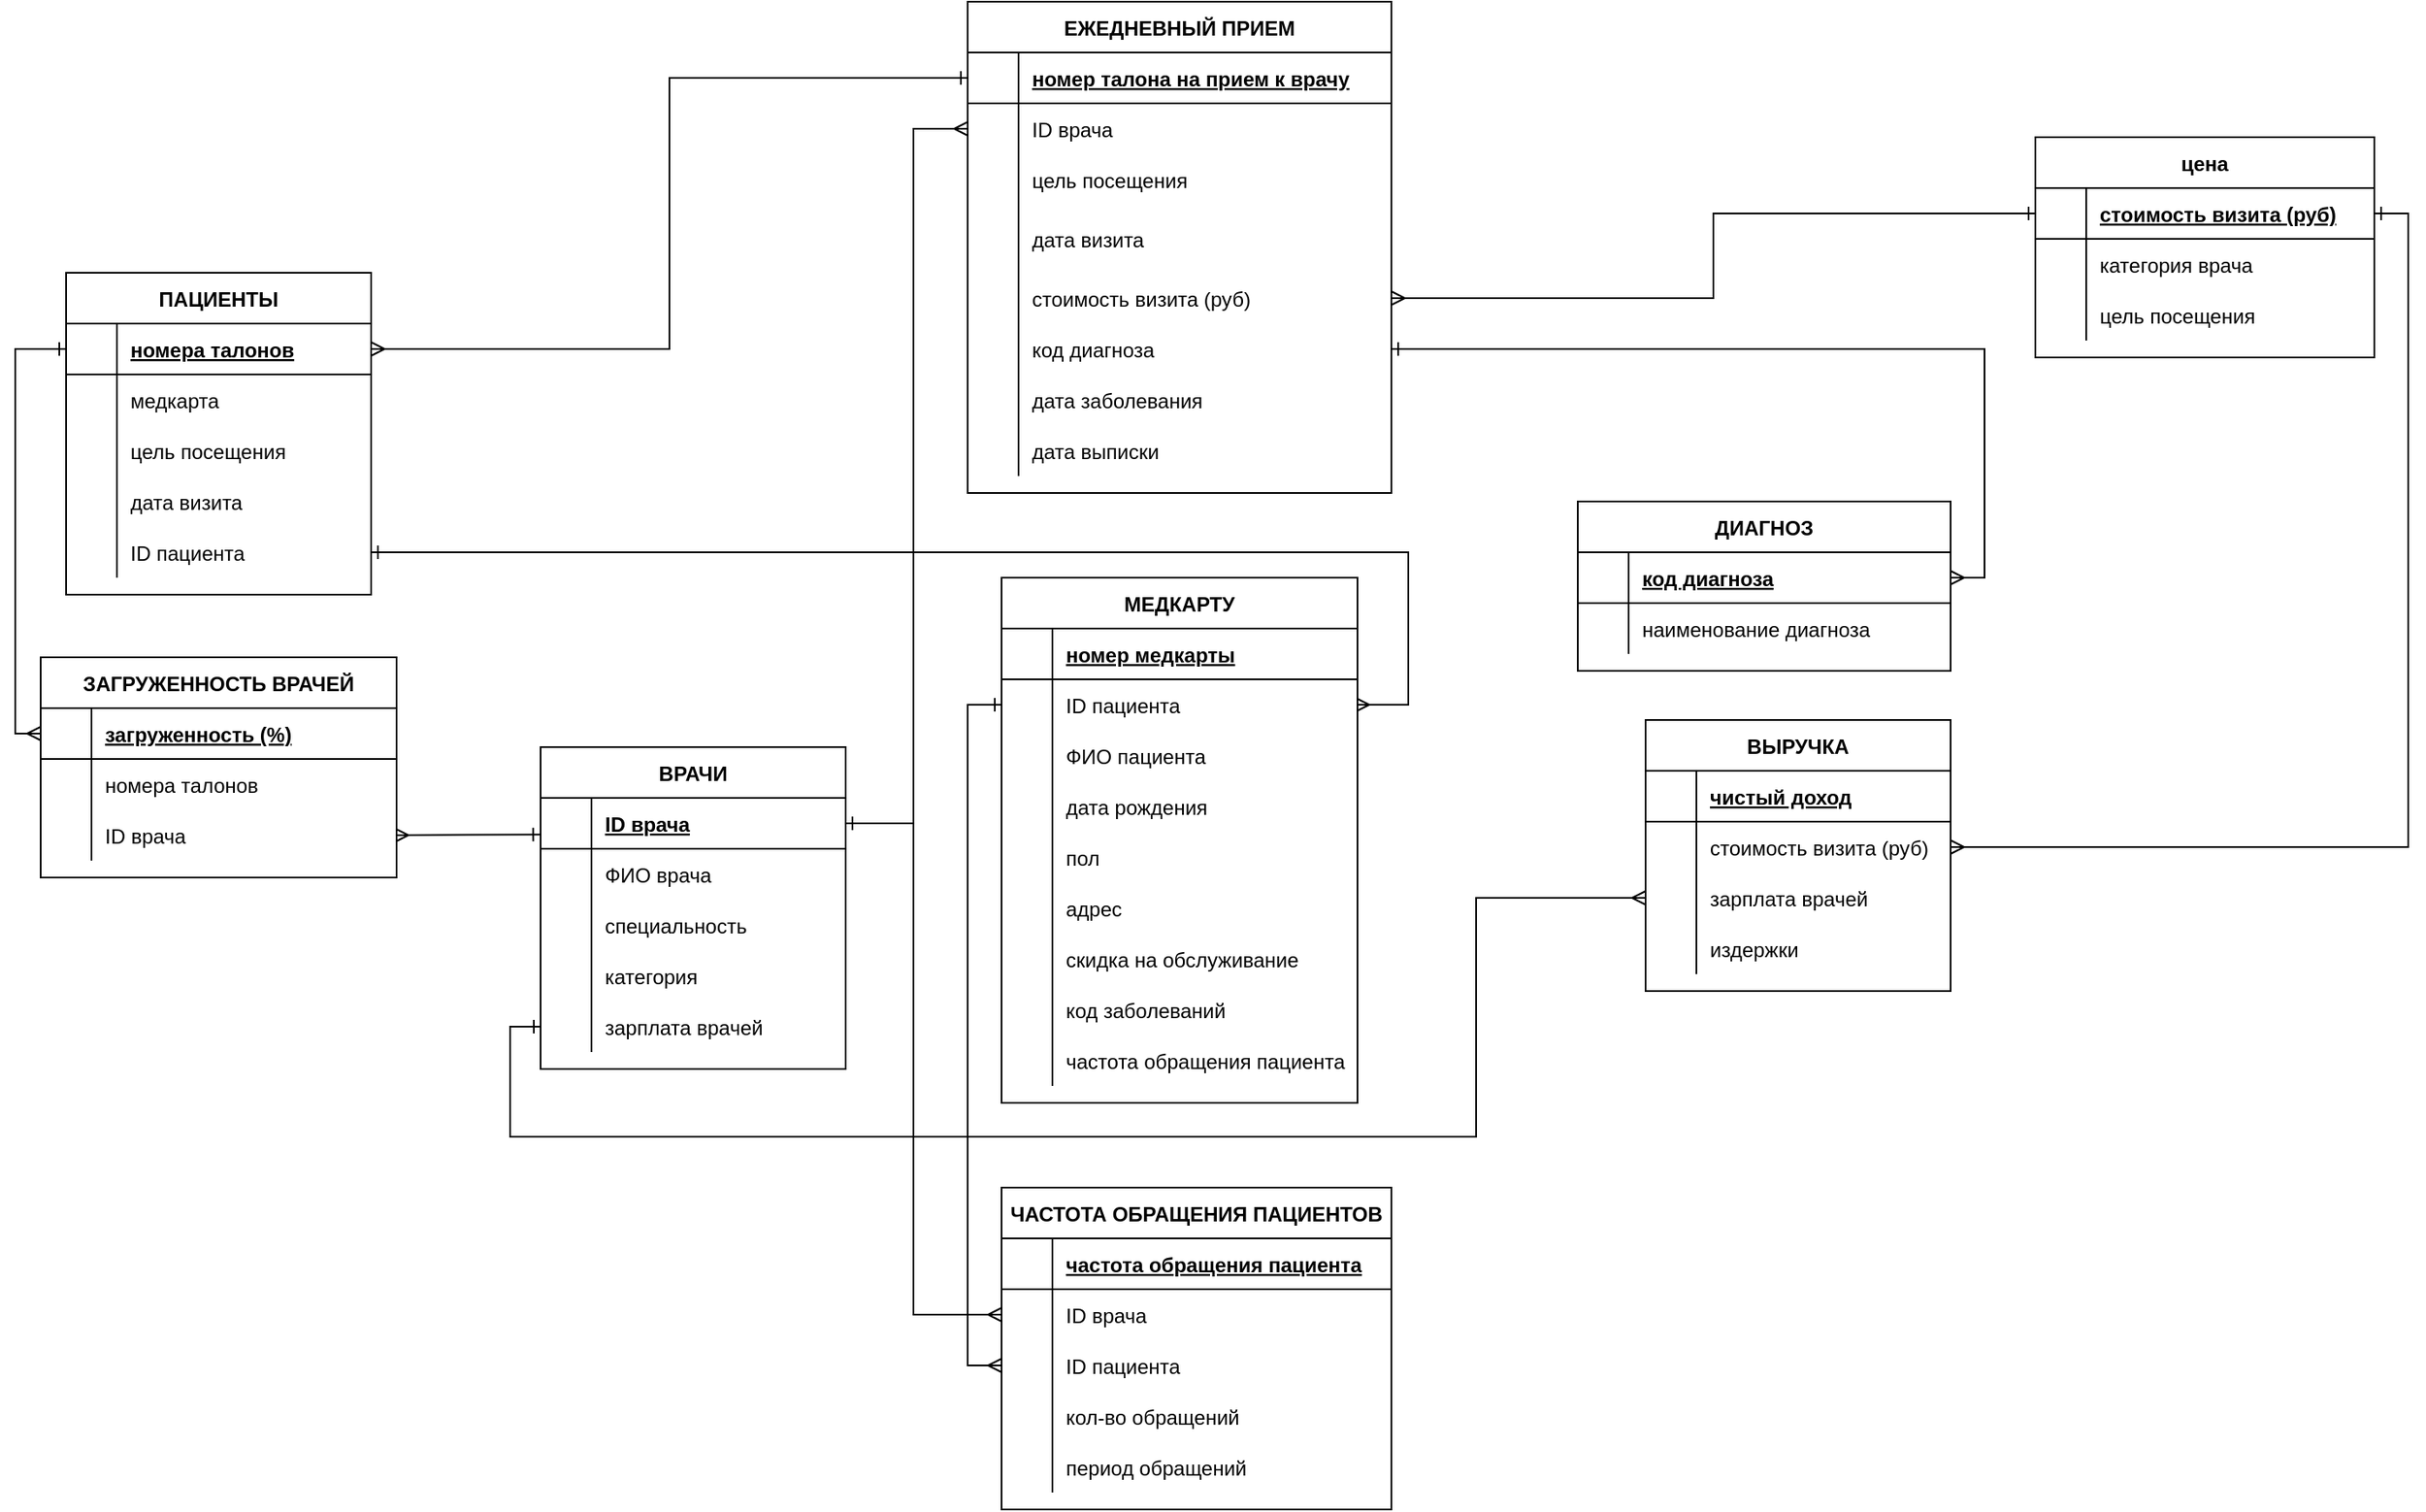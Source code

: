 <mxfile version="20.5.1" type="device"><diagram id="1L2jjE3MVTDC1sQP8m2C" name="Страница 1"><mxGraphModel dx="2031" dy="1134" grid="1" gridSize="10" guides="1" tooltips="1" connect="1" arrows="1" fold="1" page="1" pageScale="1" pageWidth="1654" pageHeight="1169" math="0" shadow="0"><root><mxCell id="0"/><mxCell id="1" parent="0"/><mxCell id="R3O_y7jzleM0_9nCYEC4-1" value="ВРАЧИ" style="shape=table;startSize=30;container=1;collapsible=1;childLayout=tableLayout;fixedRows=1;rowLines=0;fontStyle=1;align=center;resizeLast=1;" parent="1" vertex="1"><mxGeometry x="431" y="579" width="180" height="190" as="geometry"/></mxCell><mxCell id="R3O_y7jzleM0_9nCYEC4-2" value="" style="shape=tableRow;horizontal=0;startSize=0;swimlaneHead=0;swimlaneBody=0;fillColor=none;collapsible=0;dropTarget=0;points=[[0,0.5],[1,0.5]];portConstraint=eastwest;top=0;left=0;right=0;bottom=1;" parent="R3O_y7jzleM0_9nCYEC4-1" vertex="1"><mxGeometry y="30" width="180" height="30" as="geometry"/></mxCell><mxCell id="R3O_y7jzleM0_9nCYEC4-3" value="" style="shape=partialRectangle;connectable=0;fillColor=none;top=0;left=0;bottom=0;right=0;fontStyle=1;overflow=hidden;" parent="R3O_y7jzleM0_9nCYEC4-2" vertex="1"><mxGeometry width="30" height="30" as="geometry"><mxRectangle width="30" height="30" as="alternateBounds"/></mxGeometry></mxCell><mxCell id="R3O_y7jzleM0_9nCYEC4-4" value="ID врача" style="shape=partialRectangle;connectable=0;fillColor=none;top=0;left=0;bottom=0;right=0;align=left;spacingLeft=6;fontStyle=5;overflow=hidden;" parent="R3O_y7jzleM0_9nCYEC4-2" vertex="1"><mxGeometry x="30" width="150" height="30" as="geometry"><mxRectangle width="150" height="30" as="alternateBounds"/></mxGeometry></mxCell><mxCell id="R3O_y7jzleM0_9nCYEC4-5" value="" style="shape=tableRow;horizontal=0;startSize=0;swimlaneHead=0;swimlaneBody=0;fillColor=none;collapsible=0;dropTarget=0;points=[[0,0.5],[1,0.5]];portConstraint=eastwest;top=0;left=0;right=0;bottom=0;" parent="R3O_y7jzleM0_9nCYEC4-1" vertex="1"><mxGeometry y="60" width="180" height="30" as="geometry"/></mxCell><mxCell id="R3O_y7jzleM0_9nCYEC4-6" value="" style="shape=partialRectangle;connectable=0;fillColor=none;top=0;left=0;bottom=0;right=0;editable=1;overflow=hidden;" parent="R3O_y7jzleM0_9nCYEC4-5" vertex="1"><mxGeometry width="30" height="30" as="geometry"><mxRectangle width="30" height="30" as="alternateBounds"/></mxGeometry></mxCell><mxCell id="R3O_y7jzleM0_9nCYEC4-7" value="ФИО врача" style="shape=partialRectangle;connectable=0;fillColor=none;top=0;left=0;bottom=0;right=0;align=left;spacingLeft=6;overflow=hidden;" parent="R3O_y7jzleM0_9nCYEC4-5" vertex="1"><mxGeometry x="30" width="150" height="30" as="geometry"><mxRectangle width="150" height="30" as="alternateBounds"/></mxGeometry></mxCell><mxCell id="R3O_y7jzleM0_9nCYEC4-8" value="" style="shape=tableRow;horizontal=0;startSize=0;swimlaneHead=0;swimlaneBody=0;fillColor=none;collapsible=0;dropTarget=0;points=[[0,0.5],[1,0.5]];portConstraint=eastwest;top=0;left=0;right=0;bottom=0;" parent="R3O_y7jzleM0_9nCYEC4-1" vertex="1"><mxGeometry y="90" width="180" height="30" as="geometry"/></mxCell><mxCell id="R3O_y7jzleM0_9nCYEC4-9" value="" style="shape=partialRectangle;connectable=0;fillColor=none;top=0;left=0;bottom=0;right=0;editable=1;overflow=hidden;" parent="R3O_y7jzleM0_9nCYEC4-8" vertex="1"><mxGeometry width="30" height="30" as="geometry"><mxRectangle width="30" height="30" as="alternateBounds"/></mxGeometry></mxCell><mxCell id="R3O_y7jzleM0_9nCYEC4-10" value="специальность" style="shape=partialRectangle;connectable=0;fillColor=none;top=0;left=0;bottom=0;right=0;align=left;spacingLeft=6;overflow=hidden;" parent="R3O_y7jzleM0_9nCYEC4-8" vertex="1"><mxGeometry x="30" width="150" height="30" as="geometry"><mxRectangle width="150" height="30" as="alternateBounds"/></mxGeometry></mxCell><mxCell id="R3O_y7jzleM0_9nCYEC4-11" value="" style="shape=tableRow;horizontal=0;startSize=0;swimlaneHead=0;swimlaneBody=0;fillColor=none;collapsible=0;dropTarget=0;points=[[0,0.5],[1,0.5]];portConstraint=eastwest;top=0;left=0;right=0;bottom=0;" parent="R3O_y7jzleM0_9nCYEC4-1" vertex="1"><mxGeometry y="120" width="180" height="30" as="geometry"/></mxCell><mxCell id="R3O_y7jzleM0_9nCYEC4-12" value="" style="shape=partialRectangle;connectable=0;fillColor=none;top=0;left=0;bottom=0;right=0;editable=1;overflow=hidden;" parent="R3O_y7jzleM0_9nCYEC4-11" vertex="1"><mxGeometry width="30" height="30" as="geometry"><mxRectangle width="30" height="30" as="alternateBounds"/></mxGeometry></mxCell><mxCell id="R3O_y7jzleM0_9nCYEC4-13" value="категория" style="shape=partialRectangle;connectable=0;fillColor=none;top=0;left=0;bottom=0;right=0;align=left;spacingLeft=6;overflow=hidden;" parent="R3O_y7jzleM0_9nCYEC4-11" vertex="1"><mxGeometry x="30" width="150" height="30" as="geometry"><mxRectangle width="150" height="30" as="alternateBounds"/></mxGeometry></mxCell><mxCell id="nGjcctFm6rh0AoMAXf_1-75" style="shape=tableRow;horizontal=0;startSize=0;swimlaneHead=0;swimlaneBody=0;fillColor=none;collapsible=0;dropTarget=0;points=[[0,0.5],[1,0.5]];portConstraint=eastwest;top=0;left=0;right=0;bottom=0;" parent="R3O_y7jzleM0_9nCYEC4-1" vertex="1"><mxGeometry y="150" width="180" height="30" as="geometry"/></mxCell><mxCell id="nGjcctFm6rh0AoMAXf_1-76" style="shape=partialRectangle;connectable=0;fillColor=none;top=0;left=0;bottom=0;right=0;editable=1;overflow=hidden;" parent="nGjcctFm6rh0AoMAXf_1-75" vertex="1"><mxGeometry width="30" height="30" as="geometry"><mxRectangle width="30" height="30" as="alternateBounds"/></mxGeometry></mxCell><mxCell id="nGjcctFm6rh0AoMAXf_1-77" value="зарплата врачей" style="shape=partialRectangle;connectable=0;fillColor=none;top=0;left=0;bottom=0;right=0;align=left;spacingLeft=6;overflow=hidden;" parent="nGjcctFm6rh0AoMAXf_1-75" vertex="1"><mxGeometry x="30" width="150" height="30" as="geometry"><mxRectangle width="150" height="30" as="alternateBounds"/></mxGeometry></mxCell><mxCell id="R3O_y7jzleM0_9nCYEC4-22" value="МЕДКАРТУ" style="shape=table;startSize=30;container=1;collapsible=1;childLayout=tableLayout;fixedRows=1;rowLines=0;fontStyle=1;align=center;resizeLast=1;" parent="1" vertex="1"><mxGeometry x="703" y="479" width="210" height="310" as="geometry"/></mxCell><mxCell id="R3O_y7jzleM0_9nCYEC4-23" value="" style="shape=tableRow;horizontal=0;startSize=0;swimlaneHead=0;swimlaneBody=0;fillColor=none;collapsible=0;dropTarget=0;points=[[0,0.5],[1,0.5]];portConstraint=eastwest;top=0;left=0;right=0;bottom=1;" parent="R3O_y7jzleM0_9nCYEC4-22" vertex="1"><mxGeometry y="30" width="210" height="30" as="geometry"/></mxCell><mxCell id="R3O_y7jzleM0_9nCYEC4-24" value="" style="shape=partialRectangle;connectable=0;fillColor=none;top=0;left=0;bottom=0;right=0;fontStyle=1;overflow=hidden;" parent="R3O_y7jzleM0_9nCYEC4-23" vertex="1"><mxGeometry width="30" height="30" as="geometry"><mxRectangle width="30" height="30" as="alternateBounds"/></mxGeometry></mxCell><mxCell id="R3O_y7jzleM0_9nCYEC4-25" value="номер медкарты" style="shape=partialRectangle;connectable=0;fillColor=none;top=0;left=0;bottom=0;right=0;align=left;spacingLeft=6;fontStyle=5;overflow=hidden;" parent="R3O_y7jzleM0_9nCYEC4-23" vertex="1"><mxGeometry x="30" width="180" height="30" as="geometry"><mxRectangle width="180" height="30" as="alternateBounds"/></mxGeometry></mxCell><mxCell id="CXmfwNhkDNvcITNnmjPs-4" style="shape=tableRow;horizontal=0;startSize=0;swimlaneHead=0;swimlaneBody=0;fillColor=none;collapsible=0;dropTarget=0;points=[[0,0.5],[1,0.5]];portConstraint=eastwest;top=0;left=0;right=0;bottom=0;" parent="R3O_y7jzleM0_9nCYEC4-22" vertex="1"><mxGeometry y="60" width="210" height="30" as="geometry"/></mxCell><mxCell id="CXmfwNhkDNvcITNnmjPs-5" style="shape=partialRectangle;connectable=0;fillColor=none;top=0;left=0;bottom=0;right=0;editable=1;overflow=hidden;" parent="CXmfwNhkDNvcITNnmjPs-4" vertex="1"><mxGeometry width="30" height="30" as="geometry"><mxRectangle width="30" height="30" as="alternateBounds"/></mxGeometry></mxCell><mxCell id="CXmfwNhkDNvcITNnmjPs-6" value="ID пациента" style="shape=partialRectangle;connectable=0;fillColor=none;top=0;left=0;bottom=0;right=0;align=left;spacingLeft=6;overflow=hidden;" parent="CXmfwNhkDNvcITNnmjPs-4" vertex="1"><mxGeometry x="30" width="180" height="30" as="geometry"><mxRectangle width="180" height="30" as="alternateBounds"/></mxGeometry></mxCell><mxCell id="R3O_y7jzleM0_9nCYEC4-26" value="" style="shape=tableRow;horizontal=0;startSize=0;swimlaneHead=0;swimlaneBody=0;fillColor=none;collapsible=0;dropTarget=0;points=[[0,0.5],[1,0.5]];portConstraint=eastwest;top=0;left=0;right=0;bottom=0;" parent="R3O_y7jzleM0_9nCYEC4-22" vertex="1"><mxGeometry y="90" width="210" height="30" as="geometry"/></mxCell><mxCell id="R3O_y7jzleM0_9nCYEC4-27" value="" style="shape=partialRectangle;connectable=0;fillColor=none;top=0;left=0;bottom=0;right=0;editable=1;overflow=hidden;" parent="R3O_y7jzleM0_9nCYEC4-26" vertex="1"><mxGeometry width="30" height="30" as="geometry"><mxRectangle width="30" height="30" as="alternateBounds"/></mxGeometry></mxCell><mxCell id="R3O_y7jzleM0_9nCYEC4-28" value="ФИО пациента" style="shape=partialRectangle;connectable=0;fillColor=none;top=0;left=0;bottom=0;right=0;align=left;spacingLeft=6;overflow=hidden;" parent="R3O_y7jzleM0_9nCYEC4-26" vertex="1"><mxGeometry x="30" width="180" height="30" as="geometry"><mxRectangle width="180" height="30" as="alternateBounds"/></mxGeometry></mxCell><mxCell id="R3O_y7jzleM0_9nCYEC4-29" value="" style="shape=tableRow;horizontal=0;startSize=0;swimlaneHead=0;swimlaneBody=0;fillColor=none;collapsible=0;dropTarget=0;points=[[0,0.5],[1,0.5]];portConstraint=eastwest;top=0;left=0;right=0;bottom=0;" parent="R3O_y7jzleM0_9nCYEC4-22" vertex="1"><mxGeometry y="120" width="210" height="30" as="geometry"/></mxCell><mxCell id="R3O_y7jzleM0_9nCYEC4-30" value="" style="shape=partialRectangle;connectable=0;fillColor=none;top=0;left=0;bottom=0;right=0;editable=1;overflow=hidden;" parent="R3O_y7jzleM0_9nCYEC4-29" vertex="1"><mxGeometry width="30" height="30" as="geometry"><mxRectangle width="30" height="30" as="alternateBounds"/></mxGeometry></mxCell><mxCell id="R3O_y7jzleM0_9nCYEC4-31" value="дата рождения" style="shape=partialRectangle;connectable=0;fillColor=none;top=0;left=0;bottom=0;right=0;align=left;spacingLeft=6;overflow=hidden;" parent="R3O_y7jzleM0_9nCYEC4-29" vertex="1"><mxGeometry x="30" width="180" height="30" as="geometry"><mxRectangle width="180" height="30" as="alternateBounds"/></mxGeometry></mxCell><mxCell id="R3O_y7jzleM0_9nCYEC4-191" style="shape=tableRow;horizontal=0;startSize=0;swimlaneHead=0;swimlaneBody=0;fillColor=none;collapsible=0;dropTarget=0;points=[[0,0.5],[1,0.5]];portConstraint=eastwest;top=0;left=0;right=0;bottom=0;" parent="R3O_y7jzleM0_9nCYEC4-22" vertex="1"><mxGeometry y="150" width="210" height="30" as="geometry"/></mxCell><mxCell id="R3O_y7jzleM0_9nCYEC4-192" style="shape=partialRectangle;connectable=0;fillColor=none;top=0;left=0;bottom=0;right=0;editable=1;overflow=hidden;" parent="R3O_y7jzleM0_9nCYEC4-191" vertex="1"><mxGeometry width="30" height="30" as="geometry"><mxRectangle width="30" height="30" as="alternateBounds"/></mxGeometry></mxCell><mxCell id="R3O_y7jzleM0_9nCYEC4-193" value="пол" style="shape=partialRectangle;connectable=0;fillColor=none;top=0;left=0;bottom=0;right=0;align=left;spacingLeft=6;overflow=hidden;" parent="R3O_y7jzleM0_9nCYEC4-191" vertex="1"><mxGeometry x="30" width="180" height="30" as="geometry"><mxRectangle width="180" height="30" as="alternateBounds"/></mxGeometry></mxCell><mxCell id="R3O_y7jzleM0_9nCYEC4-32" value="" style="shape=tableRow;horizontal=0;startSize=0;swimlaneHead=0;swimlaneBody=0;fillColor=none;collapsible=0;dropTarget=0;points=[[0,0.5],[1,0.5]];portConstraint=eastwest;top=0;left=0;right=0;bottom=0;" parent="R3O_y7jzleM0_9nCYEC4-22" vertex="1"><mxGeometry y="180" width="210" height="30" as="geometry"/></mxCell><mxCell id="R3O_y7jzleM0_9nCYEC4-33" value="" style="shape=partialRectangle;connectable=0;fillColor=none;top=0;left=0;bottom=0;right=0;editable=1;overflow=hidden;" parent="R3O_y7jzleM0_9nCYEC4-32" vertex="1"><mxGeometry width="30" height="30" as="geometry"><mxRectangle width="30" height="30" as="alternateBounds"/></mxGeometry></mxCell><mxCell id="R3O_y7jzleM0_9nCYEC4-34" value="адрес" style="shape=partialRectangle;connectable=0;fillColor=none;top=0;left=0;bottom=0;right=0;align=left;spacingLeft=6;overflow=hidden;" parent="R3O_y7jzleM0_9nCYEC4-32" vertex="1"><mxGeometry x="30" width="180" height="30" as="geometry"><mxRectangle width="180" height="30" as="alternateBounds"/></mxGeometry></mxCell><mxCell id="R3O_y7jzleM0_9nCYEC4-201" style="shape=tableRow;horizontal=0;startSize=0;swimlaneHead=0;swimlaneBody=0;fillColor=none;collapsible=0;dropTarget=0;points=[[0,0.5],[1,0.5]];portConstraint=eastwest;top=0;left=0;right=0;bottom=0;" parent="R3O_y7jzleM0_9nCYEC4-22" vertex="1"><mxGeometry y="210" width="210" height="30" as="geometry"/></mxCell><mxCell id="R3O_y7jzleM0_9nCYEC4-202" style="shape=partialRectangle;connectable=0;fillColor=none;top=0;left=0;bottom=0;right=0;editable=1;overflow=hidden;" parent="R3O_y7jzleM0_9nCYEC4-201" vertex="1"><mxGeometry width="30" height="30" as="geometry"><mxRectangle width="30" height="30" as="alternateBounds"/></mxGeometry></mxCell><mxCell id="R3O_y7jzleM0_9nCYEC4-203" value="скидка на обслуживание" style="shape=partialRectangle;connectable=0;fillColor=none;top=0;left=0;bottom=0;right=0;align=left;spacingLeft=6;overflow=hidden;" parent="R3O_y7jzleM0_9nCYEC4-201" vertex="1"><mxGeometry x="30" width="180" height="30" as="geometry"><mxRectangle width="180" height="30" as="alternateBounds"/></mxGeometry></mxCell><mxCell id="nGjcctFm6rh0AoMAXf_1-33" style="shape=tableRow;horizontal=0;startSize=0;swimlaneHead=0;swimlaneBody=0;fillColor=none;collapsible=0;dropTarget=0;points=[[0,0.5],[1,0.5]];portConstraint=eastwest;top=0;left=0;right=0;bottom=0;" parent="R3O_y7jzleM0_9nCYEC4-22" vertex="1"><mxGeometry y="240" width="210" height="30" as="geometry"/></mxCell><mxCell id="nGjcctFm6rh0AoMAXf_1-34" style="shape=partialRectangle;connectable=0;fillColor=none;top=0;left=0;bottom=0;right=0;editable=1;overflow=hidden;" parent="nGjcctFm6rh0AoMAXf_1-33" vertex="1"><mxGeometry width="30" height="30" as="geometry"><mxRectangle width="30" height="30" as="alternateBounds"/></mxGeometry></mxCell><mxCell id="nGjcctFm6rh0AoMAXf_1-35" value="код заболеваний" style="shape=partialRectangle;connectable=0;fillColor=none;top=0;left=0;bottom=0;right=0;align=left;spacingLeft=6;overflow=hidden;" parent="nGjcctFm6rh0AoMAXf_1-33" vertex="1"><mxGeometry x="30" width="180" height="30" as="geometry"><mxRectangle width="180" height="30" as="alternateBounds"/></mxGeometry></mxCell><mxCell id="nGjcctFm6rh0AoMAXf_1-72" style="shape=tableRow;horizontal=0;startSize=0;swimlaneHead=0;swimlaneBody=0;fillColor=none;collapsible=0;dropTarget=0;points=[[0,0.5],[1,0.5]];portConstraint=eastwest;top=0;left=0;right=0;bottom=0;" parent="R3O_y7jzleM0_9nCYEC4-22" vertex="1"><mxGeometry y="270" width="210" height="30" as="geometry"/></mxCell><mxCell id="nGjcctFm6rh0AoMAXf_1-73" style="shape=partialRectangle;connectable=0;fillColor=none;top=0;left=0;bottom=0;right=0;editable=1;overflow=hidden;" parent="nGjcctFm6rh0AoMAXf_1-72" vertex="1"><mxGeometry width="30" height="30" as="geometry"><mxRectangle width="30" height="30" as="alternateBounds"/></mxGeometry></mxCell><mxCell id="nGjcctFm6rh0AoMAXf_1-74" value="частота обращения пациента" style="shape=partialRectangle;connectable=0;fillColor=none;top=0;left=0;bottom=0;right=0;align=left;spacingLeft=6;overflow=hidden;" parent="nGjcctFm6rh0AoMAXf_1-72" vertex="1"><mxGeometry x="30" width="180" height="30" as="geometry"><mxRectangle width="180" height="30" as="alternateBounds"/></mxGeometry></mxCell><mxCell id="R3O_y7jzleM0_9nCYEC4-55" value="ЕЖЕДНЕВНЫЙ ПРИЕМ" style="shape=table;startSize=30;container=1;collapsible=1;childLayout=tableLayout;fixedRows=1;rowLines=0;fontStyle=1;align=center;resizeLast=1;" parent="1" vertex="1"><mxGeometry x="683" y="139" width="250" height="290" as="geometry"><mxRectangle x="90" y="540" width="180" height="30" as="alternateBounds"/></mxGeometry></mxCell><mxCell id="R3O_y7jzleM0_9nCYEC4-56" value="" style="shape=tableRow;horizontal=0;startSize=0;swimlaneHead=0;swimlaneBody=0;fillColor=none;collapsible=0;dropTarget=0;points=[[0,0.5],[1,0.5]];portConstraint=eastwest;top=0;left=0;right=0;bottom=1;" parent="R3O_y7jzleM0_9nCYEC4-55" vertex="1"><mxGeometry y="30" width="250" height="30" as="geometry"/></mxCell><mxCell id="R3O_y7jzleM0_9nCYEC4-57" value="" style="shape=partialRectangle;connectable=0;fillColor=none;top=0;left=0;bottom=0;right=0;fontStyle=1;overflow=hidden;" parent="R3O_y7jzleM0_9nCYEC4-56" vertex="1"><mxGeometry width="30" height="30" as="geometry"><mxRectangle width="30" height="30" as="alternateBounds"/></mxGeometry></mxCell><mxCell id="R3O_y7jzleM0_9nCYEC4-58" value="номер талона на прием к врачу" style="shape=partialRectangle;connectable=0;fillColor=none;top=0;left=0;bottom=0;right=0;align=left;spacingLeft=6;fontStyle=5;overflow=hidden;" parent="R3O_y7jzleM0_9nCYEC4-56" vertex="1"><mxGeometry x="30" width="220" height="30" as="geometry"><mxRectangle width="220" height="30" as="alternateBounds"/></mxGeometry></mxCell><mxCell id="iTjb5nr-SVkAcsZ5J5wj-24" style="shape=tableRow;horizontal=0;startSize=0;swimlaneHead=0;swimlaneBody=0;fillColor=none;collapsible=0;dropTarget=0;points=[[0,0.5],[1,0.5]];portConstraint=eastwest;top=0;left=0;right=0;bottom=0;" parent="R3O_y7jzleM0_9nCYEC4-55" vertex="1"><mxGeometry y="60" width="250" height="30" as="geometry"/></mxCell><mxCell id="iTjb5nr-SVkAcsZ5J5wj-25" style="shape=partialRectangle;connectable=0;fillColor=none;top=0;left=0;bottom=0;right=0;editable=1;overflow=hidden;" parent="iTjb5nr-SVkAcsZ5J5wj-24" vertex="1"><mxGeometry width="30" height="30" as="geometry"><mxRectangle width="30" height="30" as="alternateBounds"/></mxGeometry></mxCell><mxCell id="iTjb5nr-SVkAcsZ5J5wj-26" value="ID врача" style="shape=partialRectangle;connectable=0;fillColor=none;top=0;left=0;bottom=0;right=0;align=left;spacingLeft=6;overflow=hidden;" parent="iTjb5nr-SVkAcsZ5J5wj-24" vertex="1"><mxGeometry x="30" width="220" height="30" as="geometry"><mxRectangle width="220" height="30" as="alternateBounds"/></mxGeometry></mxCell><mxCell id="R3O_y7jzleM0_9nCYEC4-62" value="" style="shape=tableRow;horizontal=0;startSize=0;swimlaneHead=0;swimlaneBody=0;fillColor=none;collapsible=0;dropTarget=0;points=[[0,0.5],[1,0.5]];portConstraint=eastwest;top=0;left=0;right=0;bottom=0;" parent="R3O_y7jzleM0_9nCYEC4-55" vertex="1"><mxGeometry y="90" width="250" height="30" as="geometry"/></mxCell><mxCell id="R3O_y7jzleM0_9nCYEC4-63" value="" style="shape=partialRectangle;connectable=0;fillColor=none;top=0;left=0;bottom=0;right=0;editable=1;overflow=hidden;" parent="R3O_y7jzleM0_9nCYEC4-62" vertex="1"><mxGeometry width="30" height="30" as="geometry"><mxRectangle width="30" height="30" as="alternateBounds"/></mxGeometry></mxCell><mxCell id="R3O_y7jzleM0_9nCYEC4-64" value="цель посещения" style="shape=partialRectangle;connectable=0;fillColor=none;top=0;left=0;bottom=0;right=0;align=left;spacingLeft=6;overflow=hidden;" parent="R3O_y7jzleM0_9nCYEC4-62" vertex="1"><mxGeometry x="30" width="220" height="30" as="geometry"><mxRectangle width="220" height="30" as="alternateBounds"/></mxGeometry></mxCell><mxCell id="R3O_y7jzleM0_9nCYEC4-59" value="" style="shape=tableRow;horizontal=0;startSize=0;swimlaneHead=0;swimlaneBody=0;fillColor=none;collapsible=0;dropTarget=0;points=[[0,0.5],[1,0.5]];portConstraint=eastwest;top=0;left=0;right=0;bottom=0;" parent="R3O_y7jzleM0_9nCYEC4-55" vertex="1"><mxGeometry y="120" width="250" height="40" as="geometry"/></mxCell><mxCell id="R3O_y7jzleM0_9nCYEC4-60" value="" style="shape=partialRectangle;connectable=0;fillColor=none;top=0;left=0;bottom=0;right=0;editable=1;overflow=hidden;" parent="R3O_y7jzleM0_9nCYEC4-59" vertex="1"><mxGeometry width="30" height="40" as="geometry"><mxRectangle width="30" height="40" as="alternateBounds"/></mxGeometry></mxCell><mxCell id="R3O_y7jzleM0_9nCYEC4-61" value="дата визита" style="shape=partialRectangle;connectable=0;fillColor=none;top=0;left=0;bottom=0;right=0;align=left;spacingLeft=6;overflow=hidden;" parent="R3O_y7jzleM0_9nCYEC4-59" vertex="1"><mxGeometry x="30" width="220" height="40" as="geometry"><mxRectangle width="220" height="40" as="alternateBounds"/></mxGeometry></mxCell><mxCell id="R3O_y7jzleM0_9nCYEC4-65" value="" style="shape=tableRow;horizontal=0;startSize=0;swimlaneHead=0;swimlaneBody=0;fillColor=none;collapsible=0;dropTarget=0;points=[[0,0.5],[1,0.5]];portConstraint=eastwest;top=0;left=0;right=0;bottom=0;" parent="R3O_y7jzleM0_9nCYEC4-55" vertex="1"><mxGeometry y="160" width="250" height="30" as="geometry"/></mxCell><mxCell id="R3O_y7jzleM0_9nCYEC4-66" value="" style="shape=partialRectangle;connectable=0;fillColor=none;top=0;left=0;bottom=0;right=0;editable=1;overflow=hidden;" parent="R3O_y7jzleM0_9nCYEC4-65" vertex="1"><mxGeometry width="30" height="30" as="geometry"><mxRectangle width="30" height="30" as="alternateBounds"/></mxGeometry></mxCell><mxCell id="R3O_y7jzleM0_9nCYEC4-67" value="стоимость визита (руб)" style="shape=partialRectangle;connectable=0;fillColor=none;top=0;left=0;bottom=0;right=0;align=left;spacingLeft=6;overflow=hidden;" parent="R3O_y7jzleM0_9nCYEC4-65" vertex="1"><mxGeometry x="30" width="220" height="30" as="geometry"><mxRectangle width="220" height="30" as="alternateBounds"/></mxGeometry></mxCell><mxCell id="R3O_y7jzleM0_9nCYEC4-220" style="shape=tableRow;horizontal=0;startSize=0;swimlaneHead=0;swimlaneBody=0;fillColor=none;collapsible=0;dropTarget=0;points=[[0,0.5],[1,0.5]];portConstraint=eastwest;top=0;left=0;right=0;bottom=0;" parent="R3O_y7jzleM0_9nCYEC4-55" vertex="1"><mxGeometry y="190" width="250" height="30" as="geometry"/></mxCell><mxCell id="R3O_y7jzleM0_9nCYEC4-221" style="shape=partialRectangle;connectable=0;fillColor=none;top=0;left=0;bottom=0;right=0;editable=1;overflow=hidden;" parent="R3O_y7jzleM0_9nCYEC4-220" vertex="1"><mxGeometry width="30" height="30" as="geometry"><mxRectangle width="30" height="30" as="alternateBounds"/></mxGeometry></mxCell><mxCell id="R3O_y7jzleM0_9nCYEC4-222" value="код диагноза" style="shape=partialRectangle;connectable=0;fillColor=none;top=0;left=0;bottom=0;right=0;align=left;spacingLeft=6;overflow=hidden;" parent="R3O_y7jzleM0_9nCYEC4-220" vertex="1"><mxGeometry x="30" width="220" height="30" as="geometry"><mxRectangle width="220" height="30" as="alternateBounds"/></mxGeometry></mxCell><mxCell id="-Q_tH_nq1IkrbqtO3wHI-2" style="shape=tableRow;horizontal=0;startSize=0;swimlaneHead=0;swimlaneBody=0;fillColor=none;collapsible=0;dropTarget=0;points=[[0,0.5],[1,0.5]];portConstraint=eastwest;top=0;left=0;right=0;bottom=0;" vertex="1" parent="R3O_y7jzleM0_9nCYEC4-55"><mxGeometry y="220" width="250" height="30" as="geometry"/></mxCell><mxCell id="-Q_tH_nq1IkrbqtO3wHI-3" style="shape=partialRectangle;connectable=0;fillColor=none;top=0;left=0;bottom=0;right=0;editable=1;overflow=hidden;" vertex="1" parent="-Q_tH_nq1IkrbqtO3wHI-2"><mxGeometry width="30" height="30" as="geometry"><mxRectangle width="30" height="30" as="alternateBounds"/></mxGeometry></mxCell><mxCell id="-Q_tH_nq1IkrbqtO3wHI-4" value="дата заболевания" style="shape=partialRectangle;connectable=0;fillColor=none;top=0;left=0;bottom=0;right=0;align=left;spacingLeft=6;overflow=hidden;" vertex="1" parent="-Q_tH_nq1IkrbqtO3wHI-2"><mxGeometry x="30" width="220" height="30" as="geometry"><mxRectangle width="220" height="30" as="alternateBounds"/></mxGeometry></mxCell><mxCell id="-Q_tH_nq1IkrbqtO3wHI-5" style="shape=tableRow;horizontal=0;startSize=0;swimlaneHead=0;swimlaneBody=0;fillColor=none;collapsible=0;dropTarget=0;points=[[0,0.5],[1,0.5]];portConstraint=eastwest;top=0;left=0;right=0;bottom=0;" vertex="1" parent="R3O_y7jzleM0_9nCYEC4-55"><mxGeometry y="250" width="250" height="30" as="geometry"/></mxCell><mxCell id="-Q_tH_nq1IkrbqtO3wHI-6" style="shape=partialRectangle;connectable=0;fillColor=none;top=0;left=0;bottom=0;right=0;editable=1;overflow=hidden;" vertex="1" parent="-Q_tH_nq1IkrbqtO3wHI-5"><mxGeometry width="30" height="30" as="geometry"><mxRectangle width="30" height="30" as="alternateBounds"/></mxGeometry></mxCell><mxCell id="-Q_tH_nq1IkrbqtO3wHI-7" value="дата выписки" style="shape=partialRectangle;connectable=0;fillColor=none;top=0;left=0;bottom=0;right=0;align=left;spacingLeft=6;overflow=hidden;" vertex="1" parent="-Q_tH_nq1IkrbqtO3wHI-5"><mxGeometry x="30" width="220" height="30" as="geometry"><mxRectangle width="220" height="30" as="alternateBounds"/></mxGeometry></mxCell><mxCell id="R3O_y7jzleM0_9nCYEC4-100" value="ДИАГНОЗ" style="shape=table;startSize=30;container=1;collapsible=1;childLayout=tableLayout;fixedRows=1;rowLines=0;fontStyle=1;align=center;resizeLast=1;" parent="1" vertex="1"><mxGeometry x="1043" y="434" width="220" height="100" as="geometry"><mxRectangle x="80" y="750" width="100" height="30" as="alternateBounds"/></mxGeometry></mxCell><mxCell id="R3O_y7jzleM0_9nCYEC4-101" value="" style="shape=tableRow;horizontal=0;startSize=0;swimlaneHead=0;swimlaneBody=0;fillColor=none;collapsible=0;dropTarget=0;points=[[0,0.5],[1,0.5]];portConstraint=eastwest;top=0;left=0;right=0;bottom=1;" parent="R3O_y7jzleM0_9nCYEC4-100" vertex="1"><mxGeometry y="30" width="220" height="30" as="geometry"/></mxCell><mxCell id="R3O_y7jzleM0_9nCYEC4-102" value="" style="shape=partialRectangle;connectable=0;fillColor=none;top=0;left=0;bottom=0;right=0;fontStyle=1;overflow=hidden;" parent="R3O_y7jzleM0_9nCYEC4-101" vertex="1"><mxGeometry width="30" height="30" as="geometry"><mxRectangle width="30" height="30" as="alternateBounds"/></mxGeometry></mxCell><mxCell id="R3O_y7jzleM0_9nCYEC4-103" value="код диагноза" style="shape=partialRectangle;connectable=0;fillColor=none;top=0;left=0;bottom=0;right=0;align=left;spacingLeft=6;fontStyle=5;overflow=hidden;" parent="R3O_y7jzleM0_9nCYEC4-101" vertex="1"><mxGeometry x="30" width="190" height="30" as="geometry"><mxRectangle width="190" height="30" as="alternateBounds"/></mxGeometry></mxCell><mxCell id="R3O_y7jzleM0_9nCYEC4-104" value="" style="shape=tableRow;horizontal=0;startSize=0;swimlaneHead=0;swimlaneBody=0;fillColor=none;collapsible=0;dropTarget=0;points=[[0,0.5],[1,0.5]];portConstraint=eastwest;top=0;left=0;right=0;bottom=0;" parent="R3O_y7jzleM0_9nCYEC4-100" vertex="1"><mxGeometry y="60" width="220" height="30" as="geometry"/></mxCell><mxCell id="R3O_y7jzleM0_9nCYEC4-105" value="" style="shape=partialRectangle;connectable=0;fillColor=none;top=0;left=0;bottom=0;right=0;editable=1;overflow=hidden;" parent="R3O_y7jzleM0_9nCYEC4-104" vertex="1"><mxGeometry width="30" height="30" as="geometry"><mxRectangle width="30" height="30" as="alternateBounds"/></mxGeometry></mxCell><mxCell id="R3O_y7jzleM0_9nCYEC4-106" value="наименование диагноза" style="shape=partialRectangle;connectable=0;fillColor=none;top=0;left=0;bottom=0;right=0;align=left;spacingLeft=6;overflow=hidden;" parent="R3O_y7jzleM0_9nCYEC4-104" vertex="1"><mxGeometry x="30" width="190" height="30" as="geometry"><mxRectangle width="190" height="30" as="alternateBounds"/></mxGeometry></mxCell><mxCell id="R3O_y7jzleM0_9nCYEC4-168" value="ПАЦИЕНТЫ" style="shape=table;startSize=30;container=1;collapsible=1;childLayout=tableLayout;fixedRows=1;rowLines=0;fontStyle=1;align=center;resizeLast=1;" parent="1" vertex="1"><mxGeometry x="151" y="299" width="180" height="190" as="geometry"/></mxCell><mxCell id="R3O_y7jzleM0_9nCYEC4-169" value="" style="shape=tableRow;horizontal=0;startSize=0;swimlaneHead=0;swimlaneBody=0;fillColor=none;collapsible=0;dropTarget=0;points=[[0,0.5],[1,0.5]];portConstraint=eastwest;top=0;left=0;right=0;bottom=1;" parent="R3O_y7jzleM0_9nCYEC4-168" vertex="1"><mxGeometry y="30" width="180" height="30" as="geometry"/></mxCell><mxCell id="R3O_y7jzleM0_9nCYEC4-170" value="" style="shape=partialRectangle;connectable=0;fillColor=none;top=0;left=0;bottom=0;right=0;fontStyle=1;overflow=hidden;" parent="R3O_y7jzleM0_9nCYEC4-169" vertex="1"><mxGeometry width="30" height="30" as="geometry"><mxRectangle width="30" height="30" as="alternateBounds"/></mxGeometry></mxCell><mxCell id="R3O_y7jzleM0_9nCYEC4-171" value="номера талонов" style="shape=partialRectangle;connectable=0;fillColor=none;top=0;left=0;bottom=0;right=0;align=left;spacingLeft=6;fontStyle=5;overflow=hidden;" parent="R3O_y7jzleM0_9nCYEC4-169" vertex="1"><mxGeometry x="30" width="150" height="30" as="geometry"><mxRectangle width="150" height="30" as="alternateBounds"/></mxGeometry></mxCell><mxCell id="R3O_y7jzleM0_9nCYEC4-172" value="" style="shape=tableRow;horizontal=0;startSize=0;swimlaneHead=0;swimlaneBody=0;fillColor=none;collapsible=0;dropTarget=0;points=[[0,0.5],[1,0.5]];portConstraint=eastwest;top=0;left=0;right=0;bottom=0;" parent="R3O_y7jzleM0_9nCYEC4-168" vertex="1"><mxGeometry y="60" width="180" height="30" as="geometry"/></mxCell><mxCell id="R3O_y7jzleM0_9nCYEC4-173" value="" style="shape=partialRectangle;connectable=0;fillColor=none;top=0;left=0;bottom=0;right=0;editable=1;overflow=hidden;" parent="R3O_y7jzleM0_9nCYEC4-172" vertex="1"><mxGeometry width="30" height="30" as="geometry"><mxRectangle width="30" height="30" as="alternateBounds"/></mxGeometry></mxCell><mxCell id="R3O_y7jzleM0_9nCYEC4-174" value="медкарта" style="shape=partialRectangle;connectable=0;fillColor=none;top=0;left=0;bottom=0;right=0;align=left;spacingLeft=6;overflow=hidden;" parent="R3O_y7jzleM0_9nCYEC4-172" vertex="1"><mxGeometry x="30" width="150" height="30" as="geometry"><mxRectangle width="150" height="30" as="alternateBounds"/></mxGeometry></mxCell><mxCell id="R3O_y7jzleM0_9nCYEC4-175" value="" style="shape=tableRow;horizontal=0;startSize=0;swimlaneHead=0;swimlaneBody=0;fillColor=none;collapsible=0;dropTarget=0;points=[[0,0.5],[1,0.5]];portConstraint=eastwest;top=0;left=0;right=0;bottom=0;" parent="R3O_y7jzleM0_9nCYEC4-168" vertex="1"><mxGeometry y="90" width="180" height="30" as="geometry"/></mxCell><mxCell id="R3O_y7jzleM0_9nCYEC4-176" value="" style="shape=partialRectangle;connectable=0;fillColor=none;top=0;left=0;bottom=0;right=0;editable=1;overflow=hidden;" parent="R3O_y7jzleM0_9nCYEC4-175" vertex="1"><mxGeometry width="30" height="30" as="geometry"><mxRectangle width="30" height="30" as="alternateBounds"/></mxGeometry></mxCell><mxCell id="R3O_y7jzleM0_9nCYEC4-177" value="цель посещения" style="shape=partialRectangle;connectable=0;fillColor=none;top=0;left=0;bottom=0;right=0;align=left;spacingLeft=6;overflow=hidden;" parent="R3O_y7jzleM0_9nCYEC4-175" vertex="1"><mxGeometry x="30" width="150" height="30" as="geometry"><mxRectangle width="150" height="30" as="alternateBounds"/></mxGeometry></mxCell><mxCell id="R3O_y7jzleM0_9nCYEC4-178" value="" style="shape=tableRow;horizontal=0;startSize=0;swimlaneHead=0;swimlaneBody=0;fillColor=none;collapsible=0;dropTarget=0;points=[[0,0.5],[1,0.5]];portConstraint=eastwest;top=0;left=0;right=0;bottom=0;" parent="R3O_y7jzleM0_9nCYEC4-168" vertex="1"><mxGeometry y="120" width="180" height="30" as="geometry"/></mxCell><mxCell id="R3O_y7jzleM0_9nCYEC4-179" value="" style="shape=partialRectangle;connectable=0;fillColor=none;top=0;left=0;bottom=0;right=0;editable=1;overflow=hidden;" parent="R3O_y7jzleM0_9nCYEC4-178" vertex="1"><mxGeometry width="30" height="30" as="geometry"><mxRectangle width="30" height="30" as="alternateBounds"/></mxGeometry></mxCell><mxCell id="R3O_y7jzleM0_9nCYEC4-180" value="дата визита" style="shape=partialRectangle;connectable=0;fillColor=none;top=0;left=0;bottom=0;right=0;align=left;spacingLeft=6;overflow=hidden;" parent="R3O_y7jzleM0_9nCYEC4-178" vertex="1"><mxGeometry x="30" width="150" height="30" as="geometry"><mxRectangle width="150" height="30" as="alternateBounds"/></mxGeometry></mxCell><mxCell id="CXmfwNhkDNvcITNnmjPs-7" style="shape=tableRow;horizontal=0;startSize=0;swimlaneHead=0;swimlaneBody=0;fillColor=none;collapsible=0;dropTarget=0;points=[[0,0.5],[1,0.5]];portConstraint=eastwest;top=0;left=0;right=0;bottom=0;" parent="R3O_y7jzleM0_9nCYEC4-168" vertex="1"><mxGeometry y="150" width="180" height="30" as="geometry"/></mxCell><mxCell id="CXmfwNhkDNvcITNnmjPs-8" style="shape=partialRectangle;connectable=0;fillColor=none;top=0;left=0;bottom=0;right=0;editable=1;overflow=hidden;" parent="CXmfwNhkDNvcITNnmjPs-7" vertex="1"><mxGeometry width="30" height="30" as="geometry"><mxRectangle width="30" height="30" as="alternateBounds"/></mxGeometry></mxCell><mxCell id="CXmfwNhkDNvcITNnmjPs-9" value="ID пациента" style="shape=partialRectangle;connectable=0;fillColor=none;top=0;left=0;bottom=0;right=0;align=left;spacingLeft=6;overflow=hidden;" parent="CXmfwNhkDNvcITNnmjPs-7" vertex="1"><mxGeometry x="30" width="150" height="30" as="geometry"><mxRectangle width="150" height="30" as="alternateBounds"/></mxGeometry></mxCell><mxCell id="nGjcctFm6rh0AoMAXf_1-1" value="цена" style="shape=table;startSize=30;container=1;collapsible=1;childLayout=tableLayout;fixedRows=1;rowLines=0;fontStyle=1;align=center;resizeLast=1;" parent="1" vertex="1"><mxGeometry x="1313" y="219" width="200" height="130" as="geometry"/></mxCell><mxCell id="nGjcctFm6rh0AoMAXf_1-2" value="" style="shape=tableRow;horizontal=0;startSize=0;swimlaneHead=0;swimlaneBody=0;fillColor=none;collapsible=0;dropTarget=0;points=[[0,0.5],[1,0.5]];portConstraint=eastwest;top=0;left=0;right=0;bottom=1;" parent="nGjcctFm6rh0AoMAXf_1-1" vertex="1"><mxGeometry y="30" width="200" height="30" as="geometry"/></mxCell><mxCell id="nGjcctFm6rh0AoMAXf_1-3" value="" style="shape=partialRectangle;connectable=0;fillColor=none;top=0;left=0;bottom=0;right=0;fontStyle=1;overflow=hidden;" parent="nGjcctFm6rh0AoMAXf_1-2" vertex="1"><mxGeometry width="30" height="30" as="geometry"><mxRectangle width="30" height="30" as="alternateBounds"/></mxGeometry></mxCell><mxCell id="nGjcctFm6rh0AoMAXf_1-4" value="стоимость визита (руб)" style="shape=partialRectangle;connectable=0;fillColor=none;top=0;left=0;bottom=0;right=0;align=left;spacingLeft=6;fontStyle=5;overflow=hidden;" parent="nGjcctFm6rh0AoMAXf_1-2" vertex="1"><mxGeometry x="30" width="170" height="30" as="geometry"><mxRectangle width="170" height="30" as="alternateBounds"/></mxGeometry></mxCell><mxCell id="nGjcctFm6rh0AoMAXf_1-5" value="" style="shape=tableRow;horizontal=0;startSize=0;swimlaneHead=0;swimlaneBody=0;fillColor=none;collapsible=0;dropTarget=0;points=[[0,0.5],[1,0.5]];portConstraint=eastwest;top=0;left=0;right=0;bottom=0;" parent="nGjcctFm6rh0AoMAXf_1-1" vertex="1"><mxGeometry y="60" width="200" height="30" as="geometry"/></mxCell><mxCell id="nGjcctFm6rh0AoMAXf_1-6" value="" style="shape=partialRectangle;connectable=0;fillColor=none;top=0;left=0;bottom=0;right=0;editable=1;overflow=hidden;" parent="nGjcctFm6rh0AoMAXf_1-5" vertex="1"><mxGeometry width="30" height="30" as="geometry"><mxRectangle width="30" height="30" as="alternateBounds"/></mxGeometry></mxCell><mxCell id="nGjcctFm6rh0AoMAXf_1-7" value="категория врача" style="shape=partialRectangle;connectable=0;fillColor=none;top=0;left=0;bottom=0;right=0;align=left;spacingLeft=6;overflow=hidden;" parent="nGjcctFm6rh0AoMAXf_1-5" vertex="1"><mxGeometry x="30" width="170" height="30" as="geometry"><mxRectangle width="170" height="30" as="alternateBounds"/></mxGeometry></mxCell><mxCell id="nGjcctFm6rh0AoMAXf_1-8" value="" style="shape=tableRow;horizontal=0;startSize=0;swimlaneHead=0;swimlaneBody=0;fillColor=none;collapsible=0;dropTarget=0;points=[[0,0.5],[1,0.5]];portConstraint=eastwest;top=0;left=0;right=0;bottom=0;" parent="nGjcctFm6rh0AoMAXf_1-1" vertex="1"><mxGeometry y="90" width="200" height="30" as="geometry"/></mxCell><mxCell id="nGjcctFm6rh0AoMAXf_1-9" value="" style="shape=partialRectangle;connectable=0;fillColor=none;top=0;left=0;bottom=0;right=0;editable=1;overflow=hidden;" parent="nGjcctFm6rh0AoMAXf_1-8" vertex="1"><mxGeometry width="30" height="30" as="geometry"><mxRectangle width="30" height="30" as="alternateBounds"/></mxGeometry></mxCell><mxCell id="nGjcctFm6rh0AoMAXf_1-10" value="цель посещения" style="shape=partialRectangle;connectable=0;fillColor=none;top=0;left=0;bottom=0;right=0;align=left;spacingLeft=6;overflow=hidden;" parent="nGjcctFm6rh0AoMAXf_1-8" vertex="1"><mxGeometry x="30" width="170" height="30" as="geometry"><mxRectangle width="170" height="30" as="alternateBounds"/></mxGeometry></mxCell><mxCell id="nGjcctFm6rh0AoMAXf_1-20" value="ЗАГРУЖЕННОСТЬ ВРАЧЕЙ" style="shape=table;startSize=30;container=1;collapsible=1;childLayout=tableLayout;fixedRows=1;rowLines=0;fontStyle=1;align=center;resizeLast=1;" parent="1" vertex="1"><mxGeometry x="136" y="526" width="210" height="130" as="geometry"/></mxCell><mxCell id="nGjcctFm6rh0AoMAXf_1-21" value="" style="shape=tableRow;horizontal=0;startSize=0;swimlaneHead=0;swimlaneBody=0;fillColor=none;collapsible=0;dropTarget=0;points=[[0,0.5],[1,0.5]];portConstraint=eastwest;top=0;left=0;right=0;bottom=1;" parent="nGjcctFm6rh0AoMAXf_1-20" vertex="1"><mxGeometry y="30" width="210" height="30" as="geometry"/></mxCell><mxCell id="nGjcctFm6rh0AoMAXf_1-22" value="" style="shape=partialRectangle;connectable=0;fillColor=none;top=0;left=0;bottom=0;right=0;fontStyle=1;overflow=hidden;" parent="nGjcctFm6rh0AoMAXf_1-21" vertex="1"><mxGeometry width="30" height="30" as="geometry"><mxRectangle width="30" height="30" as="alternateBounds"/></mxGeometry></mxCell><mxCell id="nGjcctFm6rh0AoMAXf_1-23" value="загруженность (%)" style="shape=partialRectangle;connectable=0;fillColor=none;top=0;left=0;bottom=0;right=0;align=left;spacingLeft=6;fontStyle=5;overflow=hidden;" parent="nGjcctFm6rh0AoMAXf_1-21" vertex="1"><mxGeometry x="30" width="180" height="30" as="geometry"><mxRectangle width="180" height="30" as="alternateBounds"/></mxGeometry></mxCell><mxCell id="nGjcctFm6rh0AoMAXf_1-27" value="" style="shape=tableRow;horizontal=0;startSize=0;swimlaneHead=0;swimlaneBody=0;fillColor=none;collapsible=0;dropTarget=0;points=[[0,0.5],[1,0.5]];portConstraint=eastwest;top=0;left=0;right=0;bottom=0;" parent="nGjcctFm6rh0AoMAXf_1-20" vertex="1"><mxGeometry y="60" width="210" height="30" as="geometry"/></mxCell><mxCell id="nGjcctFm6rh0AoMAXf_1-28" value="" style="shape=partialRectangle;connectable=0;fillColor=none;top=0;left=0;bottom=0;right=0;editable=1;overflow=hidden;" parent="nGjcctFm6rh0AoMAXf_1-27" vertex="1"><mxGeometry width="30" height="30" as="geometry"><mxRectangle width="30" height="30" as="alternateBounds"/></mxGeometry></mxCell><mxCell id="nGjcctFm6rh0AoMAXf_1-29" value="номера талонов" style="shape=partialRectangle;connectable=0;fillColor=none;top=0;left=0;bottom=0;right=0;align=left;spacingLeft=6;overflow=hidden;" parent="nGjcctFm6rh0AoMAXf_1-27" vertex="1"><mxGeometry x="30" width="180" height="30" as="geometry"><mxRectangle width="180" height="30" as="alternateBounds"/></mxGeometry></mxCell><mxCell id="nGjcctFm6rh0AoMAXf_1-24" value="" style="shape=tableRow;horizontal=0;startSize=0;swimlaneHead=0;swimlaneBody=0;fillColor=none;collapsible=0;dropTarget=0;points=[[0,0.5],[1,0.5]];portConstraint=eastwest;top=0;left=0;right=0;bottom=0;" parent="nGjcctFm6rh0AoMAXf_1-20" vertex="1"><mxGeometry y="90" width="210" height="30" as="geometry"/></mxCell><mxCell id="nGjcctFm6rh0AoMAXf_1-25" value="" style="shape=partialRectangle;connectable=0;fillColor=none;top=0;left=0;bottom=0;right=0;editable=1;overflow=hidden;" parent="nGjcctFm6rh0AoMAXf_1-24" vertex="1"><mxGeometry width="30" height="30" as="geometry"><mxRectangle width="30" height="30" as="alternateBounds"/></mxGeometry></mxCell><mxCell id="nGjcctFm6rh0AoMAXf_1-26" value="ID врача" style="shape=partialRectangle;connectable=0;fillColor=none;top=0;left=0;bottom=0;right=0;align=left;spacingLeft=6;overflow=hidden;" parent="nGjcctFm6rh0AoMAXf_1-24" vertex="1"><mxGeometry x="30" width="180" height="30" as="geometry"><mxRectangle width="180" height="30" as="alternateBounds"/></mxGeometry></mxCell><mxCell id="nGjcctFm6rh0AoMAXf_1-48" style="edgeStyle=orthogonalEdgeStyle;rounded=0;orthogonalLoop=1;jettySize=auto;html=1;exitX=0;exitY=0.5;exitDx=0;exitDy=0;entryX=1;entryY=0.5;entryDx=0;entryDy=0;startArrow=ERone;startFill=0;endArrow=ERmany;endFill=0;" parent="1" edge="1"><mxGeometry relative="1" as="geometry"><Array as="points"><mxPoint x="930" y="285"/><mxPoint x="930" y="575"/></Array></mxGeometry></mxCell><mxCell id="nGjcctFm6rh0AoMAXf_1-71" style="edgeStyle=orthogonalEdgeStyle;rounded=0;orthogonalLoop=1;jettySize=auto;html=1;exitX=-0.002;exitY=0.722;exitDx=0;exitDy=0;entryX=1;entryY=0.5;entryDx=0;entryDy=0;startArrow=ERone;startFill=0;endArrow=ERmany;endFill=0;exitPerimeter=0;endSize=5;" parent="1" source="R3O_y7jzleM0_9nCYEC4-2" target="nGjcctFm6rh0AoMAXf_1-24" edge="1"><mxGeometry relative="1" as="geometry"/></mxCell><mxCell id="nGjcctFm6rh0AoMAXf_1-78" value="ВЫРУЧКА" style="shape=table;startSize=30;container=1;collapsible=1;childLayout=tableLayout;fixedRows=1;rowLines=0;fontStyle=1;align=center;resizeLast=1;" parent="1" vertex="1"><mxGeometry x="1083" y="563" width="180" height="160" as="geometry"/></mxCell><mxCell id="nGjcctFm6rh0AoMAXf_1-79" value="" style="shape=tableRow;horizontal=0;startSize=0;swimlaneHead=0;swimlaneBody=0;fillColor=none;collapsible=0;dropTarget=0;points=[[0,0.5],[1,0.5]];portConstraint=eastwest;top=0;left=0;right=0;bottom=1;" parent="nGjcctFm6rh0AoMAXf_1-78" vertex="1"><mxGeometry y="30" width="180" height="30" as="geometry"/></mxCell><mxCell id="nGjcctFm6rh0AoMAXf_1-80" value="" style="shape=partialRectangle;connectable=0;fillColor=none;top=0;left=0;bottom=0;right=0;fontStyle=1;overflow=hidden;" parent="nGjcctFm6rh0AoMAXf_1-79" vertex="1"><mxGeometry width="30" height="30" as="geometry"><mxRectangle width="30" height="30" as="alternateBounds"/></mxGeometry></mxCell><mxCell id="nGjcctFm6rh0AoMAXf_1-81" value="чистый доход" style="shape=partialRectangle;connectable=0;fillColor=none;top=0;left=0;bottom=0;right=0;align=left;spacingLeft=6;fontStyle=5;overflow=hidden;" parent="nGjcctFm6rh0AoMAXf_1-79" vertex="1"><mxGeometry x="30" width="150" height="30" as="geometry"><mxRectangle width="150" height="30" as="alternateBounds"/></mxGeometry></mxCell><mxCell id="nGjcctFm6rh0AoMAXf_1-82" value="" style="shape=tableRow;horizontal=0;startSize=0;swimlaneHead=0;swimlaneBody=0;fillColor=none;collapsible=0;dropTarget=0;points=[[0,0.5],[1,0.5]];portConstraint=eastwest;top=0;left=0;right=0;bottom=0;" parent="nGjcctFm6rh0AoMAXf_1-78" vertex="1"><mxGeometry y="60" width="180" height="30" as="geometry"/></mxCell><mxCell id="nGjcctFm6rh0AoMAXf_1-83" value="" style="shape=partialRectangle;connectable=0;fillColor=none;top=0;left=0;bottom=0;right=0;editable=1;overflow=hidden;" parent="nGjcctFm6rh0AoMAXf_1-82" vertex="1"><mxGeometry width="30" height="30" as="geometry"><mxRectangle width="30" height="30" as="alternateBounds"/></mxGeometry></mxCell><mxCell id="nGjcctFm6rh0AoMAXf_1-84" value="стоимость визита (руб)" style="shape=partialRectangle;connectable=0;fillColor=none;top=0;left=0;bottom=0;right=0;align=left;spacingLeft=6;overflow=hidden;" parent="nGjcctFm6rh0AoMAXf_1-82" vertex="1"><mxGeometry x="30" width="150" height="30" as="geometry"><mxRectangle width="150" height="30" as="alternateBounds"/></mxGeometry></mxCell><mxCell id="nGjcctFm6rh0AoMAXf_1-85" value="" style="shape=tableRow;horizontal=0;startSize=0;swimlaneHead=0;swimlaneBody=0;fillColor=none;collapsible=0;dropTarget=0;points=[[0,0.5],[1,0.5]];portConstraint=eastwest;top=0;left=0;right=0;bottom=0;" parent="nGjcctFm6rh0AoMAXf_1-78" vertex="1"><mxGeometry y="90" width="180" height="30" as="geometry"/></mxCell><mxCell id="nGjcctFm6rh0AoMAXf_1-86" value="" style="shape=partialRectangle;connectable=0;fillColor=none;top=0;left=0;bottom=0;right=0;editable=1;overflow=hidden;" parent="nGjcctFm6rh0AoMAXf_1-85" vertex="1"><mxGeometry width="30" height="30" as="geometry"><mxRectangle width="30" height="30" as="alternateBounds"/></mxGeometry></mxCell><mxCell id="nGjcctFm6rh0AoMAXf_1-87" value="зарплата врачей" style="shape=partialRectangle;connectable=0;fillColor=none;top=0;left=0;bottom=0;right=0;align=left;spacingLeft=6;overflow=hidden;" parent="nGjcctFm6rh0AoMAXf_1-85" vertex="1"><mxGeometry x="30" width="150" height="30" as="geometry"><mxRectangle width="150" height="30" as="alternateBounds"/></mxGeometry></mxCell><mxCell id="nGjcctFm6rh0AoMAXf_1-88" value="" style="shape=tableRow;horizontal=0;startSize=0;swimlaneHead=0;swimlaneBody=0;fillColor=none;collapsible=0;dropTarget=0;points=[[0,0.5],[1,0.5]];portConstraint=eastwest;top=0;left=0;right=0;bottom=0;" parent="nGjcctFm6rh0AoMAXf_1-78" vertex="1"><mxGeometry y="120" width="180" height="30" as="geometry"/></mxCell><mxCell id="nGjcctFm6rh0AoMAXf_1-89" value="" style="shape=partialRectangle;connectable=0;fillColor=none;top=0;left=0;bottom=0;right=0;editable=1;overflow=hidden;" parent="nGjcctFm6rh0AoMAXf_1-88" vertex="1"><mxGeometry width="30" height="30" as="geometry"><mxRectangle width="30" height="30" as="alternateBounds"/></mxGeometry></mxCell><mxCell id="nGjcctFm6rh0AoMAXf_1-90" value="издержки" style="shape=partialRectangle;connectable=0;fillColor=none;top=0;left=0;bottom=0;right=0;align=left;spacingLeft=6;overflow=hidden;" parent="nGjcctFm6rh0AoMAXf_1-88" vertex="1"><mxGeometry x="30" width="150" height="30" as="geometry"><mxRectangle width="150" height="30" as="alternateBounds"/></mxGeometry></mxCell><mxCell id="nGjcctFm6rh0AoMAXf_1-92" style="edgeStyle=orthogonalEdgeStyle;rounded=0;orthogonalLoop=1;jettySize=auto;html=1;exitX=0;exitY=0.5;exitDx=0;exitDy=0;startArrow=ERone;startFill=0;endArrow=ERmany;endFill=0;entryX=0;entryY=0.5;entryDx=0;entryDy=0;" parent="1" source="nGjcctFm6rh0AoMAXf_1-75" target="nGjcctFm6rh0AoMAXf_1-85" edge="1"><mxGeometry relative="1" as="geometry"><mxPoint x="913" y="849" as="targetPoint"/><Array as="points"><mxPoint x="413" y="744"/><mxPoint x="413" y="809"/><mxPoint x="983" y="809"/><mxPoint x="983" y="668"/></Array></mxGeometry></mxCell><mxCell id="nGjcctFm6rh0AoMAXf_1-94" style="edgeStyle=orthogonalEdgeStyle;rounded=0;orthogonalLoop=1;jettySize=auto;html=1;exitX=1;exitY=0.5;exitDx=0;exitDy=0;entryX=1;entryY=0.5;entryDx=0;entryDy=0;startArrow=ERone;startFill=0;endArrow=ERmany;endFill=0;" parent="1" source="nGjcctFm6rh0AoMAXf_1-2" target="nGjcctFm6rh0AoMAXf_1-82" edge="1"><mxGeometry relative="1" as="geometry"/></mxCell><mxCell id="nGjcctFm6rh0AoMAXf_1-95" style="edgeStyle=orthogonalEdgeStyle;rounded=0;orthogonalLoop=1;jettySize=auto;html=1;exitX=0;exitY=0.5;exitDx=0;exitDy=0;entryX=1;entryY=0.5;entryDx=0;entryDy=0;startArrow=ERone;startFill=0;endArrow=ERmany;endFill=0;" parent="1" source="nGjcctFm6rh0AoMAXf_1-2" target="R3O_y7jzleM0_9nCYEC4-65" edge="1"><mxGeometry relative="1" as="geometry"/></mxCell><mxCell id="CXmfwNhkDNvcITNnmjPs-11" style="edgeStyle=orthogonalEdgeStyle;rounded=0;orthogonalLoop=1;jettySize=auto;html=1;exitX=1;exitY=0.5;exitDx=0;exitDy=0;entryX=1;entryY=0.5;entryDx=0;entryDy=0;startArrow=ERone;startFill=0;endArrow=ERmany;endFill=0;endSize=5;" parent="1" source="CXmfwNhkDNvcITNnmjPs-7" target="CXmfwNhkDNvcITNnmjPs-4" edge="1"><mxGeometry relative="1" as="geometry"><Array as="points"><mxPoint x="943" y="464"/><mxPoint x="943" y="554"/></Array></mxGeometry></mxCell><mxCell id="iTjb5nr-SVkAcsZ5J5wj-1" value="ЧАСТОТА ОБРАЩЕНИЯ ПАЦИЕНТОВ" style="shape=table;startSize=30;container=1;collapsible=1;childLayout=tableLayout;fixedRows=1;rowLines=0;fontStyle=1;align=center;resizeLast=1;" parent="1" vertex="1"><mxGeometry x="703" y="839" width="230" height="190" as="geometry"/></mxCell><mxCell id="iTjb5nr-SVkAcsZ5J5wj-2" value="" style="shape=tableRow;horizontal=0;startSize=0;swimlaneHead=0;swimlaneBody=0;fillColor=none;collapsible=0;dropTarget=0;points=[[0,0.5],[1,0.5]];portConstraint=eastwest;top=0;left=0;right=0;bottom=1;" parent="iTjb5nr-SVkAcsZ5J5wj-1" vertex="1"><mxGeometry y="30" width="230" height="30" as="geometry"/></mxCell><mxCell id="iTjb5nr-SVkAcsZ5J5wj-3" value="" style="shape=partialRectangle;connectable=0;fillColor=none;top=0;left=0;bottom=0;right=0;fontStyle=1;overflow=hidden;" parent="iTjb5nr-SVkAcsZ5J5wj-2" vertex="1"><mxGeometry width="30" height="30" as="geometry"><mxRectangle width="30" height="30" as="alternateBounds"/></mxGeometry></mxCell><mxCell id="iTjb5nr-SVkAcsZ5J5wj-4" value="частота обращения пациента" style="shape=partialRectangle;connectable=0;fillColor=none;top=0;left=0;bottom=0;right=0;align=left;spacingLeft=6;fontStyle=5;overflow=hidden;" parent="iTjb5nr-SVkAcsZ5J5wj-2" vertex="1"><mxGeometry x="30" width="200" height="30" as="geometry"><mxRectangle width="200" height="30" as="alternateBounds"/></mxGeometry></mxCell><mxCell id="iTjb5nr-SVkAcsZ5J5wj-5" value="" style="shape=tableRow;horizontal=0;startSize=0;swimlaneHead=0;swimlaneBody=0;fillColor=none;collapsible=0;dropTarget=0;points=[[0,0.5],[1,0.5]];portConstraint=eastwest;top=0;left=0;right=0;bottom=0;" parent="iTjb5nr-SVkAcsZ5J5wj-1" vertex="1"><mxGeometry y="60" width="230" height="30" as="geometry"/></mxCell><mxCell id="iTjb5nr-SVkAcsZ5J5wj-6" value="" style="shape=partialRectangle;connectable=0;fillColor=none;top=0;left=0;bottom=0;right=0;editable=1;overflow=hidden;" parent="iTjb5nr-SVkAcsZ5J5wj-5" vertex="1"><mxGeometry width="30" height="30" as="geometry"><mxRectangle width="30" height="30" as="alternateBounds"/></mxGeometry></mxCell><mxCell id="iTjb5nr-SVkAcsZ5J5wj-7" value="ID врача" style="shape=partialRectangle;connectable=0;fillColor=none;top=0;left=0;bottom=0;right=0;align=left;spacingLeft=6;overflow=hidden;" parent="iTjb5nr-SVkAcsZ5J5wj-5" vertex="1"><mxGeometry x="30" width="200" height="30" as="geometry"><mxRectangle width="200" height="30" as="alternateBounds"/></mxGeometry></mxCell><mxCell id="iTjb5nr-SVkAcsZ5J5wj-8" value="" style="shape=tableRow;horizontal=0;startSize=0;swimlaneHead=0;swimlaneBody=0;fillColor=none;collapsible=0;dropTarget=0;points=[[0,0.5],[1,0.5]];portConstraint=eastwest;top=0;left=0;right=0;bottom=0;" parent="iTjb5nr-SVkAcsZ5J5wj-1" vertex="1"><mxGeometry y="90" width="230" height="30" as="geometry"/></mxCell><mxCell id="iTjb5nr-SVkAcsZ5J5wj-9" value="" style="shape=partialRectangle;connectable=0;fillColor=none;top=0;left=0;bottom=0;right=0;editable=1;overflow=hidden;" parent="iTjb5nr-SVkAcsZ5J5wj-8" vertex="1"><mxGeometry width="30" height="30" as="geometry"><mxRectangle width="30" height="30" as="alternateBounds"/></mxGeometry></mxCell><mxCell id="iTjb5nr-SVkAcsZ5J5wj-10" value="ID пациента" style="shape=partialRectangle;connectable=0;fillColor=none;top=0;left=0;bottom=0;right=0;align=left;spacingLeft=6;overflow=hidden;" parent="iTjb5nr-SVkAcsZ5J5wj-8" vertex="1"><mxGeometry x="30" width="200" height="30" as="geometry"><mxRectangle width="200" height="30" as="alternateBounds"/></mxGeometry></mxCell><mxCell id="iTjb5nr-SVkAcsZ5J5wj-11" value="" style="shape=tableRow;horizontal=0;startSize=0;swimlaneHead=0;swimlaneBody=0;fillColor=none;collapsible=0;dropTarget=0;points=[[0,0.5],[1,0.5]];portConstraint=eastwest;top=0;left=0;right=0;bottom=0;" parent="iTjb5nr-SVkAcsZ5J5wj-1" vertex="1"><mxGeometry y="120" width="230" height="30" as="geometry"/></mxCell><mxCell id="iTjb5nr-SVkAcsZ5J5wj-12" value="" style="shape=partialRectangle;connectable=0;fillColor=none;top=0;left=0;bottom=0;right=0;editable=1;overflow=hidden;" parent="iTjb5nr-SVkAcsZ5J5wj-11" vertex="1"><mxGeometry width="30" height="30" as="geometry"><mxRectangle width="30" height="30" as="alternateBounds"/></mxGeometry></mxCell><mxCell id="iTjb5nr-SVkAcsZ5J5wj-13" value="кол-во обращений" style="shape=partialRectangle;connectable=0;fillColor=none;top=0;left=0;bottom=0;right=0;align=left;spacingLeft=6;overflow=hidden;" parent="iTjb5nr-SVkAcsZ5J5wj-11" vertex="1"><mxGeometry x="30" width="200" height="30" as="geometry"><mxRectangle width="200" height="30" as="alternateBounds"/></mxGeometry></mxCell><mxCell id="iTjb5nr-SVkAcsZ5J5wj-14" style="shape=tableRow;horizontal=0;startSize=0;swimlaneHead=0;swimlaneBody=0;fillColor=none;collapsible=0;dropTarget=0;points=[[0,0.5],[1,0.5]];portConstraint=eastwest;top=0;left=0;right=0;bottom=0;" parent="iTjb5nr-SVkAcsZ5J5wj-1" vertex="1"><mxGeometry y="150" width="230" height="30" as="geometry"/></mxCell><mxCell id="iTjb5nr-SVkAcsZ5J5wj-15" style="shape=partialRectangle;connectable=0;fillColor=none;top=0;left=0;bottom=0;right=0;editable=1;overflow=hidden;" parent="iTjb5nr-SVkAcsZ5J5wj-14" vertex="1"><mxGeometry width="30" height="30" as="geometry"><mxRectangle width="30" height="30" as="alternateBounds"/></mxGeometry></mxCell><mxCell id="iTjb5nr-SVkAcsZ5J5wj-16" value="период обращений" style="shape=partialRectangle;connectable=0;fillColor=none;top=0;left=0;bottom=0;right=0;align=left;spacingLeft=6;overflow=hidden;" parent="iTjb5nr-SVkAcsZ5J5wj-14" vertex="1"><mxGeometry x="30" width="200" height="30" as="geometry"><mxRectangle width="200" height="30" as="alternateBounds"/></mxGeometry></mxCell><mxCell id="iTjb5nr-SVkAcsZ5J5wj-18" style="edgeStyle=orthogonalEdgeStyle;rounded=0;orthogonalLoop=1;jettySize=auto;html=1;exitX=1;exitY=0.5;exitDx=0;exitDy=0;entryX=0;entryY=0.5;entryDx=0;entryDy=0;startArrow=ERone;startFill=0;endArrow=ERmany;endFill=0;" parent="1" source="R3O_y7jzleM0_9nCYEC4-2" target="iTjb5nr-SVkAcsZ5J5wj-5" edge="1"><mxGeometry relative="1" as="geometry"><Array as="points"><mxPoint x="651" y="624"/><mxPoint x="651" y="914"/></Array></mxGeometry></mxCell><mxCell id="iTjb5nr-SVkAcsZ5J5wj-19" style="edgeStyle=orthogonalEdgeStyle;rounded=0;orthogonalLoop=1;jettySize=auto;html=1;exitX=0;exitY=0.5;exitDx=0;exitDy=0;entryX=0;entryY=0.5;entryDx=0;entryDy=0;startArrow=ERone;startFill=0;endArrow=ERmany;endFill=0;" parent="1" source="CXmfwNhkDNvcITNnmjPs-4" target="iTjb5nr-SVkAcsZ5J5wj-8" edge="1"><mxGeometry relative="1" as="geometry"/></mxCell><mxCell id="iTjb5nr-SVkAcsZ5J5wj-20" style="edgeStyle=orthogonalEdgeStyle;rounded=0;orthogonalLoop=1;jettySize=auto;html=1;exitX=0;exitY=0.5;exitDx=0;exitDy=0;startArrow=ERone;startFill=0;endArrow=ERmany;endFill=0;" parent="1" source="R3O_y7jzleM0_9nCYEC4-56" target="R3O_y7jzleM0_9nCYEC4-169" edge="1"><mxGeometry relative="1" as="geometry"/></mxCell><mxCell id="-Q_tH_nq1IkrbqtO3wHI-1" style="edgeStyle=orthogonalEdgeStyle;rounded=0;orthogonalLoop=1;jettySize=auto;html=1;exitX=1;exitY=0.5;exitDx=0;exitDy=0;entryX=1;entryY=0.5;entryDx=0;entryDy=0;endArrow=ERmany;endFill=0;startArrow=ERone;startFill=0;" edge="1" parent="1" source="R3O_y7jzleM0_9nCYEC4-220" target="R3O_y7jzleM0_9nCYEC4-101"><mxGeometry relative="1" as="geometry"/></mxCell><mxCell id="-Q_tH_nq1IkrbqtO3wHI-8" style="edgeStyle=orthogonalEdgeStyle;rounded=0;orthogonalLoop=1;jettySize=auto;html=1;exitX=0;exitY=0.5;exitDx=0;exitDy=0;entryX=0;entryY=0.5;entryDx=0;entryDy=0;startArrow=ERone;startFill=0;endArrow=ERmany;endFill=0;" edge="1" parent="1" source="R3O_y7jzleM0_9nCYEC4-169" target="nGjcctFm6rh0AoMAXf_1-21"><mxGeometry relative="1" as="geometry"><Array as="points"><mxPoint x="121" y="344"/><mxPoint x="121" y="571"/></Array></mxGeometry></mxCell><mxCell id="-Q_tH_nq1IkrbqtO3wHI-9" style="edgeStyle=orthogonalEdgeStyle;rounded=0;orthogonalLoop=1;jettySize=auto;html=1;exitX=1;exitY=0.5;exitDx=0;exitDy=0;entryX=0;entryY=0.5;entryDx=0;entryDy=0;startArrow=ERone;startFill=0;endArrow=ERmany;endFill=0;" edge="1" parent="1" source="R3O_y7jzleM0_9nCYEC4-2" target="iTjb5nr-SVkAcsZ5J5wj-24"><mxGeometry relative="1" as="geometry"><Array as="points"><mxPoint x="651" y="624"/><mxPoint x="651" y="214"/></Array></mxGeometry></mxCell></root></mxGraphModel></diagram></mxfile>